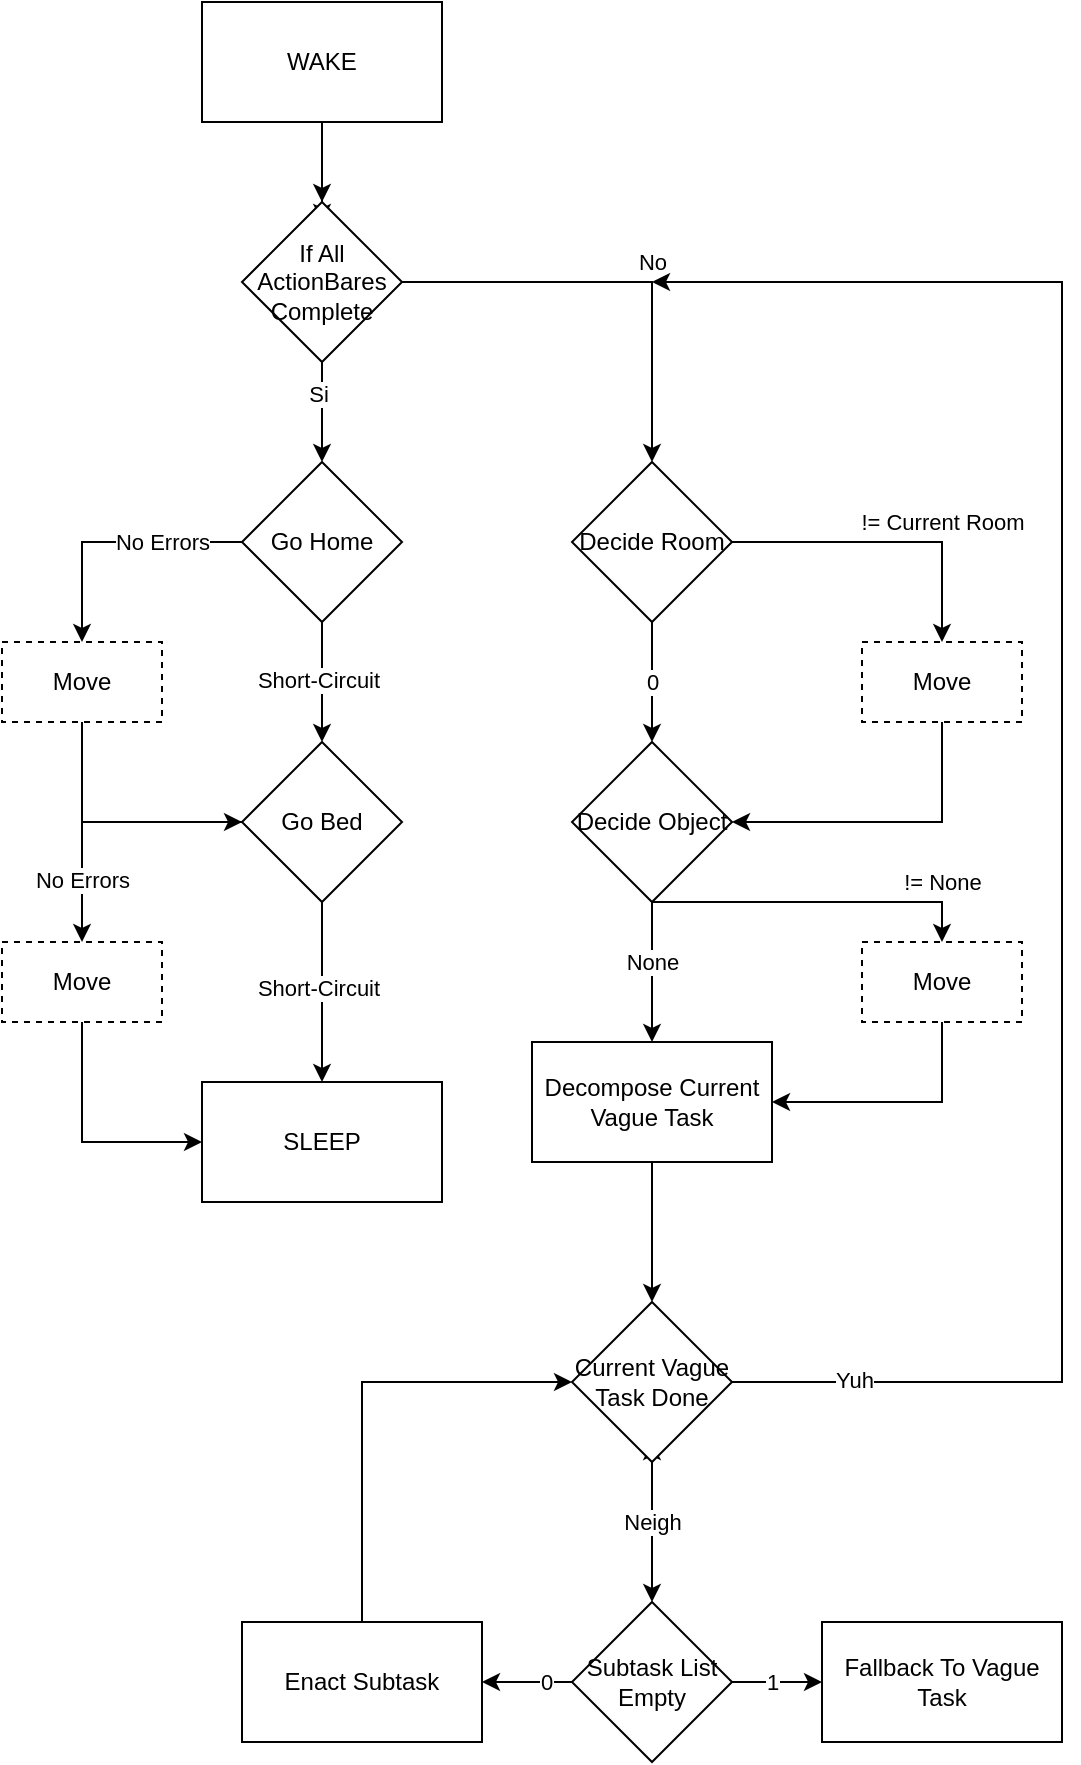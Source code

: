 <mxfile version="26.2.8">
  <diagram name="Page-1" id="3_6a5_2kQlZxPaKQZJdn">
    <mxGraphModel dx="868" dy="528" grid="1" gridSize="10" guides="1" tooltips="1" connect="1" arrows="1" fold="1" page="1" pageScale="1" pageWidth="850" pageHeight="1100" math="0" shadow="0">
      <root>
        <mxCell id="0" />
        <mxCell id="1" parent="0" />
        <mxCell id="KQ-_H6xCF4qAzGktlUSp-8" style="edgeStyle=orthogonalEdgeStyle;rounded=0;orthogonalLoop=1;jettySize=auto;html=1;entryX=0.5;entryY=0;entryDx=0;entryDy=0;" edge="1" parent="1" source="KQ-_H6xCF4qAzGktlUSp-16">
          <mxGeometry relative="1" as="geometry">
            <mxPoint x="260" y="110" as="targetPoint" />
          </mxGeometry>
        </mxCell>
        <mxCell id="KQ-_H6xCF4qAzGktlUSp-1" value="WAKE" style="rounded=0;whiteSpace=wrap;html=1;" vertex="1" parent="1">
          <mxGeometry x="200" width="120" height="60" as="geometry" />
        </mxCell>
        <mxCell id="KQ-_H6xCF4qAzGktlUSp-29" style="edgeStyle=orthogonalEdgeStyle;rounded=0;orthogonalLoop=1;jettySize=auto;html=1;entryX=1;entryY=0.5;entryDx=0;entryDy=0;" edge="1" parent="1" source="KQ-_H6xCF4qAzGktlUSp-6" target="KQ-_H6xCF4qAzGktlUSp-17">
          <mxGeometry relative="1" as="geometry">
            <Array as="points">
              <mxPoint x="570" y="410" />
            </Array>
          </mxGeometry>
        </mxCell>
        <mxCell id="KQ-_H6xCF4qAzGktlUSp-6" value="Move" style="rounded=0;whiteSpace=wrap;html=1;dashed=1;" vertex="1" parent="1">
          <mxGeometry x="530" y="320" width="80" height="40" as="geometry" />
        </mxCell>
        <mxCell id="KQ-_H6xCF4qAzGktlUSp-54" style="edgeStyle=orthogonalEdgeStyle;rounded=0;orthogonalLoop=1;jettySize=auto;html=1;entryX=0.5;entryY=0;entryDx=0;entryDy=0;" edge="1" parent="1" source="KQ-_H6xCF4qAzGktlUSp-12" target="KQ-_H6xCF4qAzGktlUSp-53">
          <mxGeometry relative="1" as="geometry" />
        </mxCell>
        <mxCell id="KQ-_H6xCF4qAzGktlUSp-55" value="No Errors" style="edgeLabel;html=1;align=center;verticalAlign=middle;resizable=0;points=[];" vertex="1" connectable="0" parent="KQ-_H6xCF4qAzGktlUSp-54">
          <mxGeometry x="-0.646" y="-2" relative="1" as="geometry">
            <mxPoint x="-17" y="2" as="offset" />
          </mxGeometry>
        </mxCell>
        <mxCell id="KQ-_H6xCF4qAzGktlUSp-57" style="edgeStyle=orthogonalEdgeStyle;rounded=0;orthogonalLoop=1;jettySize=auto;html=1;entryX=0.5;entryY=0;entryDx=0;entryDy=0;" edge="1" parent="1" source="KQ-_H6xCF4qAzGktlUSp-12" target="KQ-_H6xCF4qAzGktlUSp-13">
          <mxGeometry relative="1" as="geometry" />
        </mxCell>
        <mxCell id="KQ-_H6xCF4qAzGktlUSp-58" value="Short-Circuit" style="edgeLabel;html=1;align=center;verticalAlign=middle;resizable=0;points=[];" vertex="1" connectable="0" parent="KQ-_H6xCF4qAzGktlUSp-57">
          <mxGeometry x="-0.029" y="-2" relative="1" as="geometry">
            <mxPoint as="offset" />
          </mxGeometry>
        </mxCell>
        <mxCell id="KQ-_H6xCF4qAzGktlUSp-12" value="Go Home" style="rhombus;whiteSpace=wrap;html=1;" vertex="1" parent="1">
          <mxGeometry x="220" y="230" width="80" height="80" as="geometry" />
        </mxCell>
        <mxCell id="KQ-_H6xCF4qAzGktlUSp-60" style="edgeStyle=orthogonalEdgeStyle;rounded=0;orthogonalLoop=1;jettySize=auto;html=1;entryX=0.5;entryY=0;entryDx=0;entryDy=0;" edge="1" parent="1" source="KQ-_H6xCF4qAzGktlUSp-13" target="KQ-_H6xCF4qAzGktlUSp-14">
          <mxGeometry relative="1" as="geometry" />
        </mxCell>
        <mxCell id="KQ-_H6xCF4qAzGktlUSp-63" value="Short-Circuit" style="edgeLabel;html=1;align=center;verticalAlign=middle;resizable=0;points=[];" vertex="1" connectable="0" parent="KQ-_H6xCF4qAzGktlUSp-60">
          <mxGeometry x="-0.051" y="-2" relative="1" as="geometry">
            <mxPoint as="offset" />
          </mxGeometry>
        </mxCell>
        <mxCell id="KQ-_H6xCF4qAzGktlUSp-61" style="edgeStyle=orthogonalEdgeStyle;rounded=0;orthogonalLoop=1;jettySize=auto;html=1;entryX=0.5;entryY=0;entryDx=0;entryDy=0;" edge="1" parent="1" source="KQ-_H6xCF4qAzGktlUSp-13" target="KQ-_H6xCF4qAzGktlUSp-59">
          <mxGeometry relative="1" as="geometry" />
        </mxCell>
        <mxCell id="KQ-_H6xCF4qAzGktlUSp-62" value="No Errors" style="edgeLabel;html=1;align=center;verticalAlign=middle;resizable=0;points=[];" vertex="1" connectable="0" parent="KQ-_H6xCF4qAzGktlUSp-61">
          <mxGeometry x="0.549" y="-4" relative="1" as="geometry">
            <mxPoint x="4" as="offset" />
          </mxGeometry>
        </mxCell>
        <mxCell id="KQ-_H6xCF4qAzGktlUSp-13" value="Go Bed" style="rhombus;whiteSpace=wrap;html=1;" vertex="1" parent="1">
          <mxGeometry x="220" y="370" width="80" height="80" as="geometry" />
        </mxCell>
        <mxCell id="KQ-_H6xCF4qAzGktlUSp-14" value="SLEEP" style="rounded=0;whiteSpace=wrap;html=1;" vertex="1" parent="1">
          <mxGeometry x="200" y="540" width="120" height="60" as="geometry" />
        </mxCell>
        <mxCell id="KQ-_H6xCF4qAzGktlUSp-25" style="edgeStyle=orthogonalEdgeStyle;rounded=0;orthogonalLoop=1;jettySize=auto;html=1;" edge="1" parent="1" source="KQ-_H6xCF4qAzGktlUSp-15" target="KQ-_H6xCF4qAzGktlUSp-6">
          <mxGeometry relative="1" as="geometry" />
        </mxCell>
        <mxCell id="KQ-_H6xCF4qAzGktlUSp-26" value="!= Current Room" style="edgeLabel;html=1;align=center;verticalAlign=middle;resizable=0;points=[];" vertex="1" connectable="0" parent="KQ-_H6xCF4qAzGktlUSp-25">
          <mxGeometry x="-0.025" relative="1" as="geometry">
            <mxPoint x="29" y="-10" as="offset" />
          </mxGeometry>
        </mxCell>
        <mxCell id="KQ-_H6xCF4qAzGktlUSp-27" style="edgeStyle=orthogonalEdgeStyle;rounded=0;orthogonalLoop=1;jettySize=auto;html=1;entryX=0.5;entryY=0;entryDx=0;entryDy=0;" edge="1" parent="1" source="KQ-_H6xCF4qAzGktlUSp-15" target="KQ-_H6xCF4qAzGktlUSp-17">
          <mxGeometry relative="1" as="geometry" />
        </mxCell>
        <mxCell id="KQ-_H6xCF4qAzGktlUSp-28" value="0" style="edgeLabel;html=1;align=center;verticalAlign=middle;resizable=0;points=[];" vertex="1" connectable="0" parent="KQ-_H6xCF4qAzGktlUSp-27">
          <mxGeometry x="-0.362" y="1" relative="1" as="geometry">
            <mxPoint x="-1" y="11" as="offset" />
          </mxGeometry>
        </mxCell>
        <mxCell id="KQ-_H6xCF4qAzGktlUSp-15" value="Decide Room" style="rhombus;whiteSpace=wrap;html=1;" vertex="1" parent="1">
          <mxGeometry x="385" y="230" width="80" height="80" as="geometry" />
        </mxCell>
        <mxCell id="KQ-_H6xCF4qAzGktlUSp-31" style="edgeStyle=orthogonalEdgeStyle;rounded=0;orthogonalLoop=1;jettySize=auto;html=1;entryX=0.5;entryY=0;entryDx=0;entryDy=0;" edge="1" parent="1" source="KQ-_H6xCF4qAzGktlUSp-17" target="KQ-_H6xCF4qAzGktlUSp-37">
          <mxGeometry relative="1" as="geometry">
            <mxPoint x="425" y="510" as="targetPoint" />
          </mxGeometry>
        </mxCell>
        <mxCell id="KQ-_H6xCF4qAzGktlUSp-46" value="None" style="edgeLabel;html=1;align=center;verticalAlign=middle;resizable=0;points=[];" vertex="1" connectable="0" parent="KQ-_H6xCF4qAzGktlUSp-31">
          <mxGeometry x="0.078" y="2" relative="1" as="geometry">
            <mxPoint x="-2" y="-8" as="offset" />
          </mxGeometry>
        </mxCell>
        <mxCell id="KQ-_H6xCF4qAzGktlUSp-32" style="edgeStyle=orthogonalEdgeStyle;rounded=0;orthogonalLoop=1;jettySize=auto;html=1;entryX=0.5;entryY=0;entryDx=0;entryDy=0;exitX=0.5;exitY=1;exitDx=0;exitDy=0;" edge="1" parent="1" source="KQ-_H6xCF4qAzGktlUSp-17" target="KQ-_H6xCF4qAzGktlUSp-30">
          <mxGeometry relative="1" as="geometry">
            <Array as="points">
              <mxPoint x="570" y="450" />
            </Array>
          </mxGeometry>
        </mxCell>
        <mxCell id="KQ-_H6xCF4qAzGktlUSp-33" value="!= None" style="edgeLabel;html=1;align=center;verticalAlign=middle;resizable=0;points=[];" vertex="1" connectable="0" parent="KQ-_H6xCF4qAzGktlUSp-32">
          <mxGeometry x="0.418" y="-2" relative="1" as="geometry">
            <mxPoint x="28" y="-12" as="offset" />
          </mxGeometry>
        </mxCell>
        <mxCell id="KQ-_H6xCF4qAzGktlUSp-17" value="Decide Object" style="rhombus;whiteSpace=wrap;html=1;" vertex="1" parent="1">
          <mxGeometry x="385" y="370" width="80" height="80" as="geometry" />
        </mxCell>
        <mxCell id="KQ-_H6xCF4qAzGktlUSp-35" style="edgeStyle=orthogonalEdgeStyle;rounded=0;orthogonalLoop=1;jettySize=auto;html=1;entryX=0.5;entryY=0;entryDx=0;entryDy=0;exitX=0.5;exitY=1;exitDx=0;exitDy=0;" edge="1" parent="1" source="KQ-_H6xCF4qAzGktlUSp-42">
          <mxGeometry relative="1" as="geometry">
            <mxPoint x="425" y="590" as="sourcePoint" />
            <mxPoint x="425" y="720" as="targetPoint" />
          </mxGeometry>
        </mxCell>
        <mxCell id="KQ-_H6xCF4qAzGktlUSp-19" value="" style="edgeStyle=orthogonalEdgeStyle;rounded=0;orthogonalLoop=1;jettySize=auto;html=1;entryX=0.5;entryY=0;entryDx=0;entryDy=0;" edge="1" parent="1" source="KQ-_H6xCF4qAzGktlUSp-1" target="KQ-_H6xCF4qAzGktlUSp-16">
          <mxGeometry relative="1" as="geometry">
            <mxPoint x="260" y="60" as="sourcePoint" />
            <mxPoint x="260" y="110" as="targetPoint" />
          </mxGeometry>
        </mxCell>
        <mxCell id="KQ-_H6xCF4qAzGktlUSp-21" style="edgeStyle=orthogonalEdgeStyle;rounded=0;orthogonalLoop=1;jettySize=auto;html=1;entryX=0.5;entryY=0;entryDx=0;entryDy=0;" edge="1" parent="1" source="KQ-_H6xCF4qAzGktlUSp-16" target="KQ-_H6xCF4qAzGktlUSp-15">
          <mxGeometry relative="1" as="geometry" />
        </mxCell>
        <mxCell id="KQ-_H6xCF4qAzGktlUSp-22" value="No" style="edgeLabel;html=1;align=center;verticalAlign=middle;resizable=0;points=[];" vertex="1" connectable="0" parent="KQ-_H6xCF4qAzGktlUSp-21">
          <mxGeometry x="0.015" y="-5" relative="1" as="geometry">
            <mxPoint x="16" y="-15" as="offset" />
          </mxGeometry>
        </mxCell>
        <mxCell id="KQ-_H6xCF4qAzGktlUSp-23" style="edgeStyle=orthogonalEdgeStyle;rounded=0;orthogonalLoop=1;jettySize=auto;html=1;entryX=0.5;entryY=0;entryDx=0;entryDy=0;" edge="1" parent="1" source="KQ-_H6xCF4qAzGktlUSp-16" target="KQ-_H6xCF4qAzGktlUSp-12">
          <mxGeometry relative="1" as="geometry" />
        </mxCell>
        <mxCell id="KQ-_H6xCF4qAzGktlUSp-24" value="Si" style="edgeLabel;html=1;align=center;verticalAlign=middle;resizable=0;points=[];" vertex="1" connectable="0" parent="KQ-_H6xCF4qAzGktlUSp-23">
          <mxGeometry x="-0.377" y="-2" relative="1" as="geometry">
            <mxPoint as="offset" />
          </mxGeometry>
        </mxCell>
        <mxCell id="KQ-_H6xCF4qAzGktlUSp-16" value="If All ActionBares Complete " style="rhombus;whiteSpace=wrap;html=1;" vertex="1" parent="1">
          <mxGeometry x="220" y="100" width="80" height="80" as="geometry" />
        </mxCell>
        <mxCell id="KQ-_H6xCF4qAzGktlUSp-39" style="edgeStyle=orthogonalEdgeStyle;rounded=0;orthogonalLoop=1;jettySize=auto;html=1;entryX=0;entryY=0.5;entryDx=0;entryDy=0;exitX=1;exitY=0.5;exitDx=0;exitDy=0;" edge="1" parent="1" source="KQ-_H6xCF4qAzGktlUSp-40" target="KQ-_H6xCF4qAzGktlUSp-38">
          <mxGeometry relative="1" as="geometry">
            <mxPoint x="465" y="760" as="sourcePoint" />
          </mxGeometry>
        </mxCell>
        <mxCell id="KQ-_H6xCF4qAzGktlUSp-49" value="1" style="edgeLabel;html=1;align=center;verticalAlign=middle;resizable=0;points=[];" vertex="1" connectable="0" parent="KQ-_H6xCF4qAzGktlUSp-39">
          <mxGeometry x="-0.308" y="6" relative="1" as="geometry">
            <mxPoint x="4" y="6" as="offset" />
          </mxGeometry>
        </mxCell>
        <mxCell id="KQ-_H6xCF4qAzGktlUSp-34" style="edgeStyle=orthogonalEdgeStyle;rounded=0;orthogonalLoop=1;jettySize=auto;html=1;entryX=1;entryY=0.5;entryDx=0;entryDy=0;" edge="1" parent="1" source="KQ-_H6xCF4qAzGktlUSp-30" target="KQ-_H6xCF4qAzGktlUSp-37">
          <mxGeometry relative="1" as="geometry">
            <mxPoint x="465" y="550" as="targetPoint" />
            <Array as="points">
              <mxPoint x="570" y="550" />
            </Array>
          </mxGeometry>
        </mxCell>
        <mxCell id="KQ-_H6xCF4qAzGktlUSp-30" value="Move" style="rounded=0;whiteSpace=wrap;html=1;dashed=1;" vertex="1" parent="1">
          <mxGeometry x="530" y="470" width="80" height="40" as="geometry" />
        </mxCell>
        <mxCell id="KQ-_H6xCF4qAzGktlUSp-37" value="Decompose Current Vague Task" style="rounded=0;whiteSpace=wrap;html=1;" vertex="1" parent="1">
          <mxGeometry x="365" y="520" width="120" height="60" as="geometry" />
        </mxCell>
        <mxCell id="KQ-_H6xCF4qAzGktlUSp-38" value="Fallback To Vague Task" style="rounded=0;whiteSpace=wrap;html=1;" vertex="1" parent="1">
          <mxGeometry x="510" y="810" width="120" height="60" as="geometry" />
        </mxCell>
        <mxCell id="KQ-_H6xCF4qAzGktlUSp-51" style="edgeStyle=orthogonalEdgeStyle;rounded=0;orthogonalLoop=1;jettySize=auto;html=1;entryX=1;entryY=0.5;entryDx=0;entryDy=0;" edge="1" parent="1" source="KQ-_H6xCF4qAzGktlUSp-40" target="KQ-_H6xCF4qAzGktlUSp-41">
          <mxGeometry relative="1" as="geometry">
            <mxPoint x="350" y="840" as="targetPoint" />
          </mxGeometry>
        </mxCell>
        <mxCell id="KQ-_H6xCF4qAzGktlUSp-52" value="0" style="edgeLabel;html=1;align=center;verticalAlign=middle;resizable=0;points=[];" vertex="1" connectable="0" parent="KQ-_H6xCF4qAzGktlUSp-51">
          <mxGeometry x="-0.927" y="2" relative="1" as="geometry">
            <mxPoint x="-12" y="-2" as="offset" />
          </mxGeometry>
        </mxCell>
        <mxCell id="KQ-_H6xCF4qAzGktlUSp-40" value="Subtask List Empty" style="rhombus;whiteSpace=wrap;html=1;" vertex="1" parent="1">
          <mxGeometry x="385" y="800" width="80" height="80" as="geometry" />
        </mxCell>
        <mxCell id="KQ-_H6xCF4qAzGktlUSp-65" style="edgeStyle=orthogonalEdgeStyle;rounded=0;orthogonalLoop=1;jettySize=auto;html=1;entryX=0;entryY=0.5;entryDx=0;entryDy=0;" edge="1" parent="1" source="KQ-_H6xCF4qAzGktlUSp-41" target="KQ-_H6xCF4qAzGktlUSp-42">
          <mxGeometry relative="1" as="geometry">
            <Array as="points">
              <mxPoint x="280" y="690" />
            </Array>
          </mxGeometry>
        </mxCell>
        <mxCell id="KQ-_H6xCF4qAzGktlUSp-41" value="Enact Subtask" style="rounded=0;whiteSpace=wrap;html=1;" vertex="1" parent="1">
          <mxGeometry x="220" y="810" width="120" height="60" as="geometry" />
        </mxCell>
        <mxCell id="KQ-_H6xCF4qAzGktlUSp-43" value="" style="edgeStyle=orthogonalEdgeStyle;rounded=0;orthogonalLoop=1;jettySize=auto;html=1;entryX=0.5;entryY=0;entryDx=0;entryDy=0;exitX=0.5;exitY=1;exitDx=0;exitDy=0;" edge="1" parent="1" source="KQ-_H6xCF4qAzGktlUSp-37" target="KQ-_H6xCF4qAzGktlUSp-42">
          <mxGeometry relative="1" as="geometry">
            <mxPoint x="425" y="580" as="sourcePoint" />
            <mxPoint x="425" y="720" as="targetPoint" />
          </mxGeometry>
        </mxCell>
        <mxCell id="KQ-_H6xCF4qAzGktlUSp-44" style="edgeStyle=orthogonalEdgeStyle;rounded=0;orthogonalLoop=1;jettySize=auto;html=1;entryX=0.5;entryY=0;entryDx=0;entryDy=0;" edge="1" parent="1" source="KQ-_H6xCF4qAzGktlUSp-42" target="KQ-_H6xCF4qAzGktlUSp-40">
          <mxGeometry relative="1" as="geometry" />
        </mxCell>
        <mxCell id="KQ-_H6xCF4qAzGktlUSp-45" value="Neigh" style="edgeLabel;html=1;align=center;verticalAlign=middle;resizable=0;points=[];" vertex="1" connectable="0" parent="KQ-_H6xCF4qAzGktlUSp-44">
          <mxGeometry x="-0.616" y="5" relative="1" as="geometry">
            <mxPoint x="-5" y="16" as="offset" />
          </mxGeometry>
        </mxCell>
        <mxCell id="KQ-_H6xCF4qAzGktlUSp-47" style="edgeStyle=orthogonalEdgeStyle;rounded=0;orthogonalLoop=1;jettySize=auto;html=1;" edge="1" parent="1" source="KQ-_H6xCF4qAzGktlUSp-42">
          <mxGeometry relative="1" as="geometry">
            <mxPoint x="425" y="140" as="targetPoint" />
            <Array as="points">
              <mxPoint x="630" y="690" />
              <mxPoint x="630" y="140" />
            </Array>
          </mxGeometry>
        </mxCell>
        <mxCell id="KQ-_H6xCF4qAzGktlUSp-48" value="Yuh" style="edgeLabel;html=1;align=center;verticalAlign=middle;resizable=0;points=[];" vertex="1" connectable="0" parent="KQ-_H6xCF4qAzGktlUSp-47">
          <mxGeometry x="-0.868" y="1" relative="1" as="geometry">
            <mxPoint as="offset" />
          </mxGeometry>
        </mxCell>
        <mxCell id="KQ-_H6xCF4qAzGktlUSp-42" value="Current Vague Task Done" style="rhombus;whiteSpace=wrap;html=1;" vertex="1" parent="1">
          <mxGeometry x="385" y="650" width="80" height="80" as="geometry" />
        </mxCell>
        <mxCell id="KQ-_H6xCF4qAzGktlUSp-56" style="edgeStyle=orthogonalEdgeStyle;rounded=0;orthogonalLoop=1;jettySize=auto;html=1;entryX=0;entryY=0.5;entryDx=0;entryDy=0;" edge="1" parent="1" source="KQ-_H6xCF4qAzGktlUSp-53" target="KQ-_H6xCF4qAzGktlUSp-13">
          <mxGeometry relative="1" as="geometry">
            <Array as="points">
              <mxPoint x="140" y="410" />
            </Array>
          </mxGeometry>
        </mxCell>
        <mxCell id="KQ-_H6xCF4qAzGktlUSp-53" value="Move" style="rounded=0;whiteSpace=wrap;html=1;dashed=1;" vertex="1" parent="1">
          <mxGeometry x="100" y="320" width="80" height="40" as="geometry" />
        </mxCell>
        <mxCell id="KQ-_H6xCF4qAzGktlUSp-64" style="edgeStyle=orthogonalEdgeStyle;rounded=0;orthogonalLoop=1;jettySize=auto;html=1;entryX=0;entryY=0.5;entryDx=0;entryDy=0;" edge="1" parent="1" source="KQ-_H6xCF4qAzGktlUSp-59" target="KQ-_H6xCF4qAzGktlUSp-14">
          <mxGeometry relative="1" as="geometry">
            <Array as="points">
              <mxPoint x="140" y="570" />
            </Array>
          </mxGeometry>
        </mxCell>
        <mxCell id="KQ-_H6xCF4qAzGktlUSp-59" value="Move" style="rounded=0;whiteSpace=wrap;html=1;dashed=1;" vertex="1" parent="1">
          <mxGeometry x="100" y="470" width="80" height="40" as="geometry" />
        </mxCell>
      </root>
    </mxGraphModel>
  </diagram>
</mxfile>
